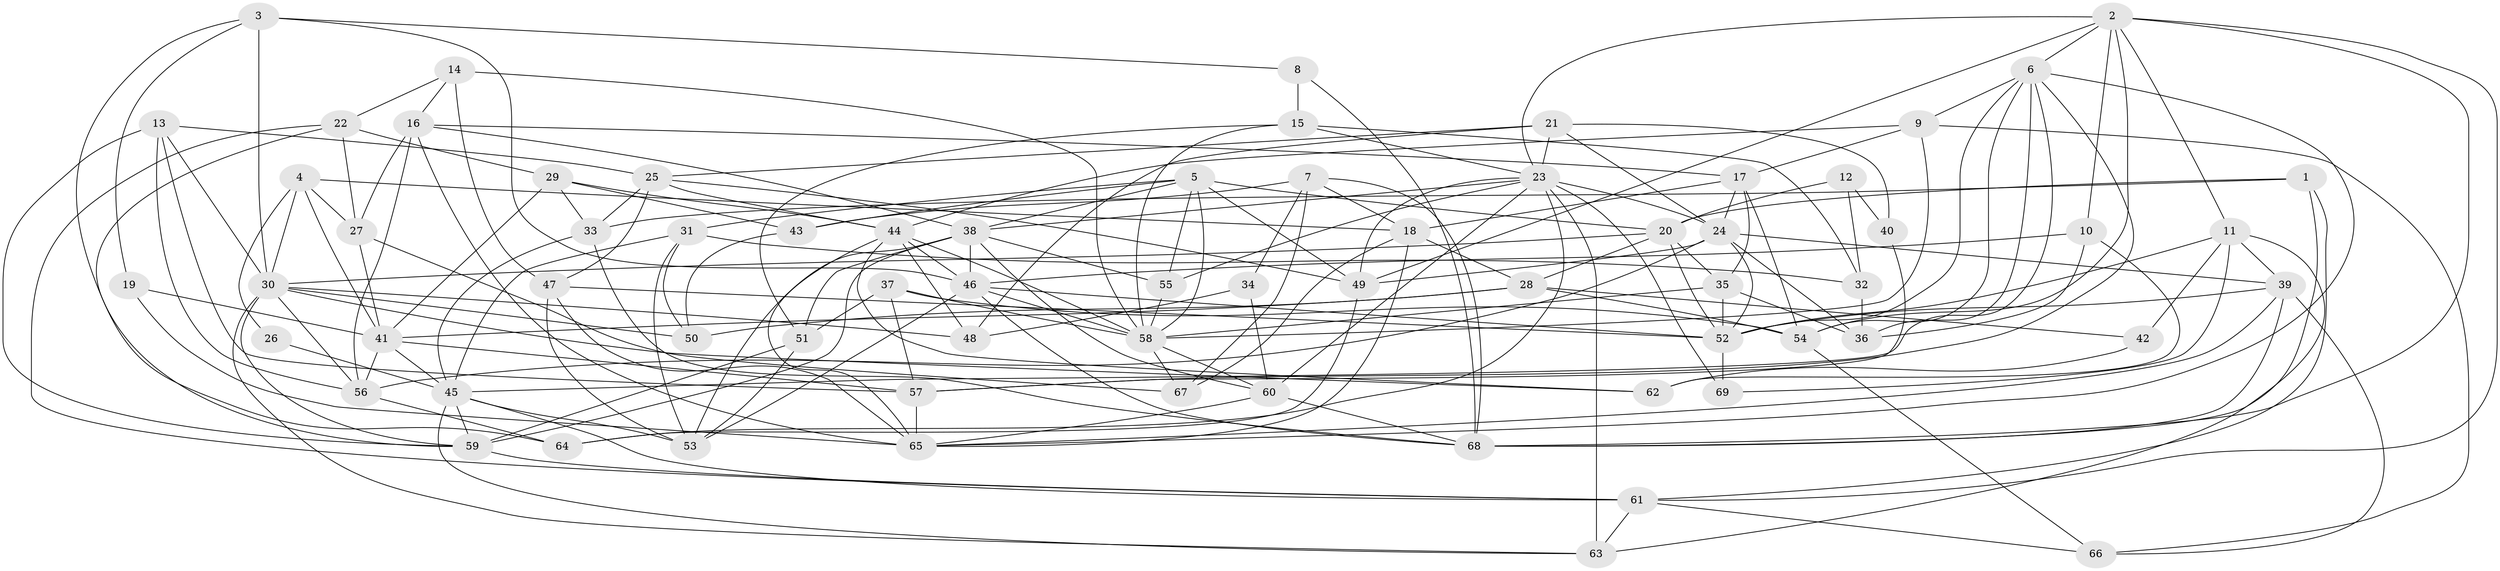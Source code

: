 // original degree distribution, {6: 0.10948905109489052, 3: 0.29927007299270075, 4: 0.2846715328467153, 5: 0.1678832116788321, 2: 0.10218978102189781, 8: 0.0072992700729927005, 7: 0.029197080291970802}
// Generated by graph-tools (version 1.1) at 2025/02/03/09/25 03:02:13]
// undirected, 69 vertices, 195 edges
graph export_dot {
graph [start="1"]
  node [color=gray90,style=filled];
  1;
  2;
  3;
  4;
  5;
  6;
  7;
  8;
  9;
  10;
  11;
  12;
  13;
  14;
  15;
  16;
  17;
  18;
  19;
  20;
  21;
  22;
  23;
  24;
  25;
  26;
  27;
  28;
  29;
  30;
  31;
  32;
  33;
  34;
  35;
  36;
  37;
  38;
  39;
  40;
  41;
  42;
  43;
  44;
  45;
  46;
  47;
  48;
  49;
  50;
  51;
  52;
  53;
  54;
  55;
  56;
  57;
  58;
  59;
  60;
  61;
  62;
  63;
  64;
  65;
  66;
  67;
  68;
  69;
  1 -- 20 [weight=1.0];
  1 -- 33 [weight=1.0];
  1 -- 61 [weight=1.0];
  1 -- 68 [weight=1.0];
  2 -- 6 [weight=1.0];
  2 -- 10 [weight=1.0];
  2 -- 11 [weight=1.0];
  2 -- 23 [weight=1.0];
  2 -- 49 [weight=1.0];
  2 -- 54 [weight=1.0];
  2 -- 61 [weight=1.0];
  2 -- 68 [weight=1.0];
  3 -- 8 [weight=1.0];
  3 -- 19 [weight=1.0];
  3 -- 30 [weight=1.0];
  3 -- 46 [weight=1.0];
  3 -- 64 [weight=1.0];
  4 -- 18 [weight=1.0];
  4 -- 26 [weight=1.0];
  4 -- 27 [weight=1.0];
  4 -- 30 [weight=1.0];
  4 -- 41 [weight=1.0];
  5 -- 20 [weight=1.0];
  5 -- 31 [weight=1.0];
  5 -- 38 [weight=2.0];
  5 -- 43 [weight=1.0];
  5 -- 49 [weight=1.0];
  5 -- 55 [weight=1.0];
  5 -- 58 [weight=1.0];
  6 -- 9 [weight=1.0];
  6 -- 36 [weight=1.0];
  6 -- 45 [weight=1.0];
  6 -- 52 [weight=1.0];
  6 -- 54 [weight=1.0];
  6 -- 57 [weight=1.0];
  6 -- 65 [weight=1.0];
  7 -- 18 [weight=1.0];
  7 -- 34 [weight=1.0];
  7 -- 43 [weight=1.0];
  7 -- 67 [weight=1.0];
  7 -- 68 [weight=1.0];
  8 -- 15 [weight=1.0];
  8 -- 68 [weight=1.0];
  9 -- 17 [weight=1.0];
  9 -- 44 [weight=1.0];
  9 -- 58 [weight=1.0];
  9 -- 66 [weight=1.0];
  10 -- 36 [weight=1.0];
  10 -- 46 [weight=1.0];
  10 -- 62 [weight=1.0];
  11 -- 39 [weight=1.0];
  11 -- 42 [weight=1.0];
  11 -- 52 [weight=1.0];
  11 -- 63 [weight=1.0];
  11 -- 69 [weight=1.0];
  12 -- 20 [weight=2.0];
  12 -- 32 [weight=1.0];
  12 -- 40 [weight=1.0];
  13 -- 25 [weight=1.0];
  13 -- 30 [weight=1.0];
  13 -- 56 [weight=1.0];
  13 -- 57 [weight=1.0];
  13 -- 59 [weight=2.0];
  14 -- 16 [weight=1.0];
  14 -- 22 [weight=1.0];
  14 -- 47 [weight=1.0];
  14 -- 58 [weight=2.0];
  15 -- 23 [weight=1.0];
  15 -- 32 [weight=1.0];
  15 -- 51 [weight=1.0];
  15 -- 58 [weight=1.0];
  16 -- 17 [weight=1.0];
  16 -- 27 [weight=1.0];
  16 -- 38 [weight=1.0];
  16 -- 56 [weight=1.0];
  16 -- 65 [weight=1.0];
  17 -- 18 [weight=1.0];
  17 -- 24 [weight=1.0];
  17 -- 35 [weight=1.0];
  17 -- 54 [weight=1.0];
  18 -- 28 [weight=1.0];
  18 -- 65 [weight=1.0];
  18 -- 67 [weight=1.0];
  19 -- 41 [weight=1.0];
  19 -- 65 [weight=1.0];
  20 -- 28 [weight=1.0];
  20 -- 30 [weight=1.0];
  20 -- 35 [weight=1.0];
  20 -- 52 [weight=1.0];
  21 -- 23 [weight=1.0];
  21 -- 24 [weight=2.0];
  21 -- 25 [weight=1.0];
  21 -- 40 [weight=1.0];
  21 -- 48 [weight=1.0];
  22 -- 27 [weight=1.0];
  22 -- 29 [weight=1.0];
  22 -- 59 [weight=1.0];
  22 -- 61 [weight=1.0];
  23 -- 24 [weight=1.0];
  23 -- 38 [weight=1.0];
  23 -- 49 [weight=1.0];
  23 -- 55 [weight=1.0];
  23 -- 60 [weight=1.0];
  23 -- 63 [weight=1.0];
  23 -- 64 [weight=1.0];
  23 -- 69 [weight=1.0];
  24 -- 36 [weight=1.0];
  24 -- 39 [weight=1.0];
  24 -- 49 [weight=1.0];
  24 -- 52 [weight=1.0];
  24 -- 56 [weight=1.0];
  25 -- 33 [weight=1.0];
  25 -- 44 [weight=1.0];
  25 -- 47 [weight=1.0];
  25 -- 49 [weight=1.0];
  26 -- 45 [weight=1.0];
  27 -- 41 [weight=1.0];
  27 -- 67 [weight=1.0];
  28 -- 41 [weight=1.0];
  28 -- 42 [weight=1.0];
  28 -- 50 [weight=1.0];
  28 -- 54 [weight=1.0];
  29 -- 33 [weight=1.0];
  29 -- 41 [weight=3.0];
  29 -- 43 [weight=1.0];
  29 -- 44 [weight=1.0];
  30 -- 48 [weight=1.0];
  30 -- 50 [weight=1.0];
  30 -- 56 [weight=1.0];
  30 -- 59 [weight=1.0];
  30 -- 62 [weight=1.0];
  30 -- 63 [weight=1.0];
  31 -- 32 [weight=2.0];
  31 -- 45 [weight=1.0];
  31 -- 50 [weight=1.0];
  31 -- 53 [weight=1.0];
  32 -- 36 [weight=1.0];
  33 -- 45 [weight=1.0];
  33 -- 68 [weight=1.0];
  34 -- 48 [weight=1.0];
  34 -- 60 [weight=2.0];
  35 -- 36 [weight=1.0];
  35 -- 52 [weight=1.0];
  35 -- 58 [weight=1.0];
  37 -- 51 [weight=1.0];
  37 -- 54 [weight=1.0];
  37 -- 57 [weight=1.0];
  37 -- 58 [weight=1.0];
  38 -- 46 [weight=1.0];
  38 -- 51 [weight=1.0];
  38 -- 53 [weight=1.0];
  38 -- 55 [weight=1.0];
  38 -- 59 [weight=1.0];
  38 -- 60 [weight=1.0];
  39 -- 52 [weight=1.0];
  39 -- 65 [weight=1.0];
  39 -- 66 [weight=1.0];
  39 -- 68 [weight=1.0];
  40 -- 57 [weight=1.0];
  41 -- 45 [weight=1.0];
  41 -- 56 [weight=1.0];
  41 -- 57 [weight=1.0];
  42 -- 62 [weight=1.0];
  43 -- 50 [weight=1.0];
  44 -- 46 [weight=1.0];
  44 -- 48 [weight=1.0];
  44 -- 58 [weight=1.0];
  44 -- 62 [weight=1.0];
  44 -- 65 [weight=1.0];
  45 -- 53 [weight=1.0];
  45 -- 59 [weight=1.0];
  45 -- 61 [weight=1.0];
  45 -- 63 [weight=1.0];
  46 -- 52 [weight=1.0];
  46 -- 53 [weight=1.0];
  46 -- 58 [weight=1.0];
  46 -- 68 [weight=1.0];
  47 -- 52 [weight=2.0];
  47 -- 53 [weight=1.0];
  47 -- 65 [weight=1.0];
  49 -- 64 [weight=1.0];
  51 -- 53 [weight=1.0];
  51 -- 59 [weight=1.0];
  52 -- 69 [weight=1.0];
  54 -- 66 [weight=1.0];
  55 -- 58 [weight=1.0];
  56 -- 64 [weight=1.0];
  57 -- 65 [weight=1.0];
  58 -- 60 [weight=1.0];
  58 -- 67 [weight=1.0];
  59 -- 61 [weight=1.0];
  60 -- 65 [weight=1.0];
  60 -- 68 [weight=1.0];
  61 -- 63 [weight=1.0];
  61 -- 66 [weight=1.0];
}
